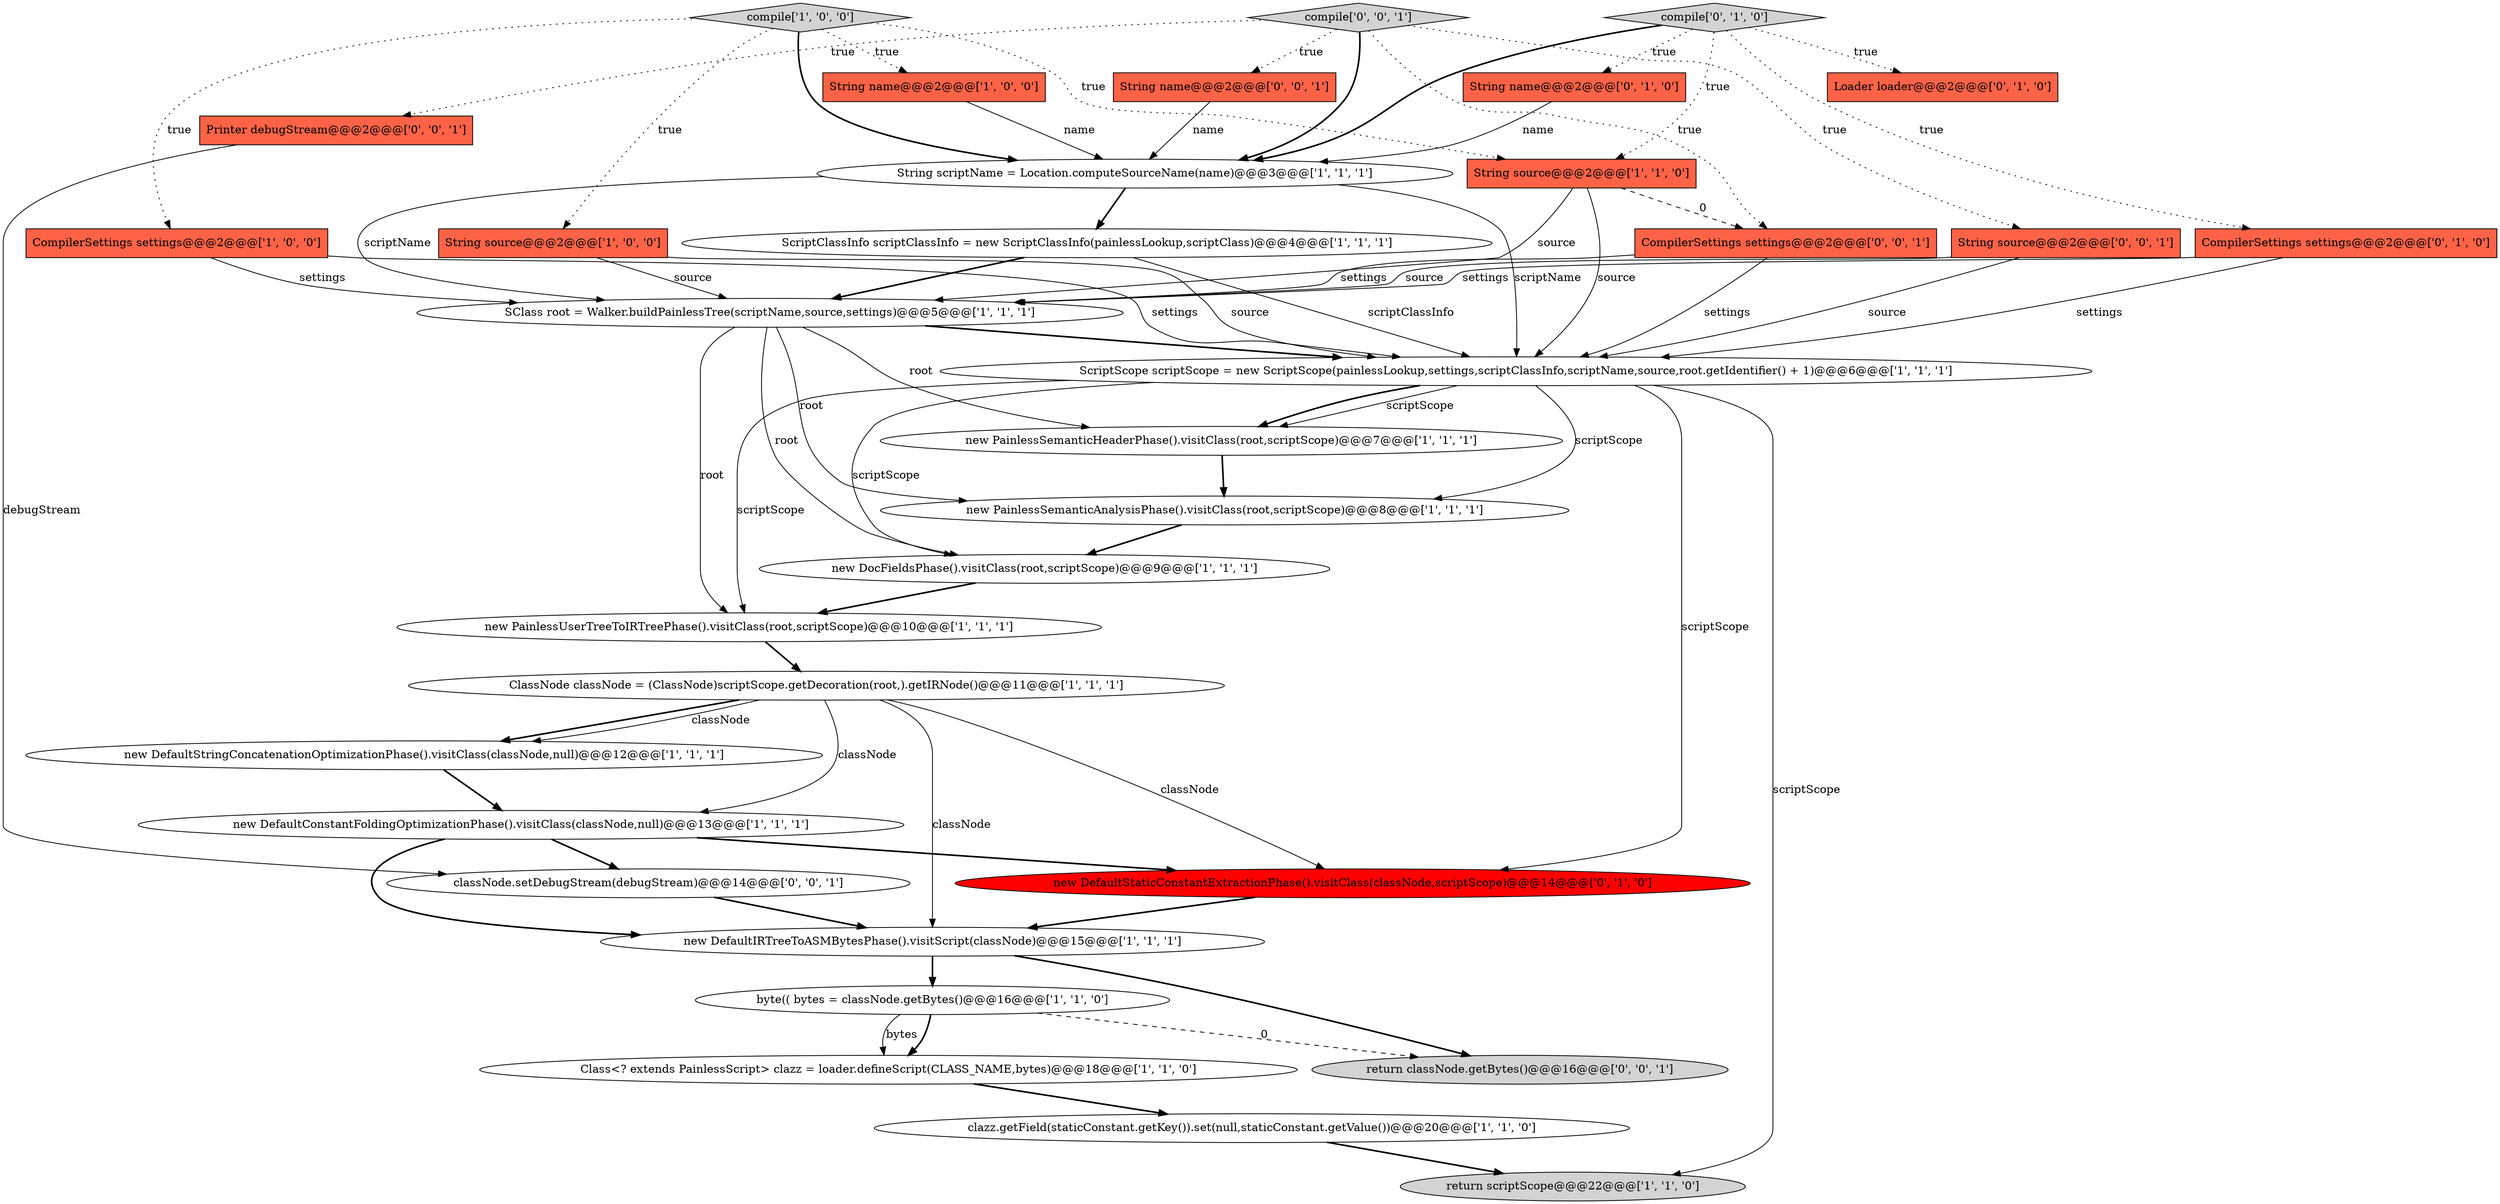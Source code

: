 digraph {
15 [style = filled, label = "new PainlessSemanticAnalysisPhase().visitClass(root,scriptScope)@@@8@@@['1', '1', '1']", fillcolor = white, shape = ellipse image = "AAA0AAABBB1BBB"];
17 [style = filled, label = "String source@@@2@@@['1', '0', '0']", fillcolor = tomato, shape = box image = "AAA0AAABBB1BBB"];
6 [style = filled, label = "String name@@@2@@@['1', '0', '0']", fillcolor = tomato, shape = box image = "AAA0AAABBB1BBB"];
26 [style = filled, label = "Printer debugStream@@@2@@@['0', '0', '1']", fillcolor = tomato, shape = box image = "AAA0AAABBB3BBB"];
3 [style = filled, label = "new DefaultStringConcatenationOptimizationPhase().visitClass(classNode,null)@@@12@@@['1', '1', '1']", fillcolor = white, shape = ellipse image = "AAA0AAABBB1BBB"];
12 [style = filled, label = "clazz.getField(staticConstant.getKey()).set(null,staticConstant.getValue())@@@20@@@['1', '1', '0']", fillcolor = white, shape = ellipse image = "AAA0AAABBB1BBB"];
22 [style = filled, label = "compile['0', '1', '0']", fillcolor = lightgray, shape = diamond image = "AAA0AAABBB2BBB"];
14 [style = filled, label = "String scriptName = Location.computeSourceName(name)@@@3@@@['1', '1', '1']", fillcolor = white, shape = ellipse image = "AAA0AAABBB1BBB"];
0 [style = filled, label = "return scriptScope@@@22@@@['1', '1', '0']", fillcolor = lightgray, shape = ellipse image = "AAA0AAABBB1BBB"];
7 [style = filled, label = "ScriptClassInfo scriptClassInfo = new ScriptClassInfo(painlessLookup,scriptClass)@@@4@@@['1', '1', '1']", fillcolor = white, shape = ellipse image = "AAA0AAABBB1BBB"];
2 [style = filled, label = "new PainlessUserTreeToIRTreePhase().visitClass(root,scriptScope)@@@10@@@['1', '1', '1']", fillcolor = white, shape = ellipse image = "AAA0AAABBB1BBB"];
18 [style = filled, label = "new DefaultIRTreeToASMBytesPhase().visitScript(classNode)@@@15@@@['1', '1', '1']", fillcolor = white, shape = ellipse image = "AAA0AAABBB1BBB"];
19 [style = filled, label = "String source@@@2@@@['1', '1', '0']", fillcolor = tomato, shape = box image = "AAA0AAABBB1BBB"];
23 [style = filled, label = "Loader loader@@@2@@@['0', '1', '0']", fillcolor = tomato, shape = box image = "AAA0AAABBB2BBB"];
4 [style = filled, label = "ScriptScope scriptScope = new ScriptScope(painlessLookup,settings,scriptClassInfo,scriptName,source,root.getIdentifier() + 1)@@@6@@@['1', '1', '1']", fillcolor = white, shape = ellipse image = "AAA0AAABBB1BBB"];
32 [style = filled, label = "CompilerSettings settings@@@2@@@['0', '0', '1']", fillcolor = tomato, shape = box image = "AAA0AAABBB3BBB"];
25 [style = filled, label = "CompilerSettings settings@@@2@@@['0', '1', '0']", fillcolor = tomato, shape = box image = "AAA0AAABBB2BBB"];
11 [style = filled, label = "new DocFieldsPhase().visitClass(root,scriptScope)@@@9@@@['1', '1', '1']", fillcolor = white, shape = ellipse image = "AAA0AAABBB1BBB"];
9 [style = filled, label = "compile['1', '0', '0']", fillcolor = lightgray, shape = diamond image = "AAA0AAABBB1BBB"];
29 [style = filled, label = "String name@@@2@@@['0', '0', '1']", fillcolor = tomato, shape = box image = "AAA0AAABBB3BBB"];
31 [style = filled, label = "classNode.setDebugStream(debugStream)@@@14@@@['0', '0', '1']", fillcolor = white, shape = ellipse image = "AAA0AAABBB3BBB"];
27 [style = filled, label = "return classNode.getBytes()@@@16@@@['0', '0', '1']", fillcolor = lightgray, shape = ellipse image = "AAA0AAABBB3BBB"];
20 [style = filled, label = "SClass root = Walker.buildPainlessTree(scriptName,source,settings)@@@5@@@['1', '1', '1']", fillcolor = white, shape = ellipse image = "AAA0AAABBB1BBB"];
10 [style = filled, label = "CompilerSettings settings@@@2@@@['1', '0', '0']", fillcolor = tomato, shape = box image = "AAA0AAABBB1BBB"];
24 [style = filled, label = "new DefaultStaticConstantExtractionPhase().visitClass(classNode,scriptScope)@@@14@@@['0', '1', '0']", fillcolor = red, shape = ellipse image = "AAA1AAABBB2BBB"];
21 [style = filled, label = "String name@@@2@@@['0', '1', '0']", fillcolor = tomato, shape = box image = "AAA0AAABBB2BBB"];
8 [style = filled, label = "ClassNode classNode = (ClassNode)scriptScope.getDecoration(root,).getIRNode()@@@11@@@['1', '1', '1']", fillcolor = white, shape = ellipse image = "AAA0AAABBB1BBB"];
28 [style = filled, label = "compile['0', '0', '1']", fillcolor = lightgray, shape = diamond image = "AAA0AAABBB3BBB"];
16 [style = filled, label = "new DefaultConstantFoldingOptimizationPhase().visitClass(classNode,null)@@@13@@@['1', '1', '1']", fillcolor = white, shape = ellipse image = "AAA0AAABBB1BBB"];
1 [style = filled, label = "Class<? extends PainlessScript> clazz = loader.defineScript(CLASS_NAME,bytes)@@@18@@@['1', '1', '0']", fillcolor = white, shape = ellipse image = "AAA0AAABBB1BBB"];
5 [style = filled, label = "new PainlessSemanticHeaderPhase().visitClass(root,scriptScope)@@@7@@@['1', '1', '1']", fillcolor = white, shape = ellipse image = "AAA0AAABBB1BBB"];
13 [style = filled, label = "byte(( bytes = classNode.getBytes()@@@16@@@['1', '1', '0']", fillcolor = white, shape = ellipse image = "AAA0AAABBB1BBB"];
30 [style = filled, label = "String source@@@2@@@['0', '0', '1']", fillcolor = tomato, shape = box image = "AAA0AAABBB3BBB"];
10->4 [style = solid, label="settings"];
4->15 [style = solid, label="scriptScope"];
22->21 [style = dotted, label="true"];
4->0 [style = solid, label="scriptScope"];
4->5 [style = solid, label="scriptScope"];
14->20 [style = solid, label="scriptName"];
20->2 [style = solid, label="root"];
16->18 [style = bold, label=""];
20->15 [style = solid, label="root"];
22->19 [style = dotted, label="true"];
22->23 [style = dotted, label="true"];
4->11 [style = solid, label="scriptScope"];
16->24 [style = bold, label=""];
9->17 [style = dotted, label="true"];
4->2 [style = solid, label="scriptScope"];
21->14 [style = solid, label="name"];
8->3 [style = bold, label=""];
22->25 [style = dotted, label="true"];
17->4 [style = solid, label="source"];
5->15 [style = bold, label=""];
31->18 [style = bold, label=""];
25->20 [style = solid, label="settings"];
20->11 [style = solid, label="root"];
4->24 [style = solid, label="scriptScope"];
19->4 [style = solid, label="source"];
32->4 [style = solid, label="settings"];
6->14 [style = solid, label="name"];
7->20 [style = bold, label=""];
3->16 [style = bold, label=""];
9->6 [style = dotted, label="true"];
12->0 [style = bold, label=""];
24->18 [style = bold, label=""];
11->2 [style = bold, label=""];
13->1 [style = bold, label=""];
8->18 [style = solid, label="classNode"];
28->14 [style = bold, label=""];
20->4 [style = bold, label=""];
8->16 [style = solid, label="classNode"];
14->7 [style = bold, label=""];
28->29 [style = dotted, label="true"];
28->30 [style = dotted, label="true"];
9->19 [style = dotted, label="true"];
28->32 [style = dotted, label="true"];
17->20 [style = solid, label="source"];
29->14 [style = solid, label="name"];
15->11 [style = bold, label=""];
13->27 [style = dashed, label="0"];
25->4 [style = solid, label="settings"];
18->27 [style = bold, label=""];
8->24 [style = solid, label="classNode"];
14->4 [style = solid, label="scriptName"];
16->31 [style = bold, label=""];
28->26 [style = dotted, label="true"];
30->4 [style = solid, label="source"];
18->13 [style = bold, label=""];
1->12 [style = bold, label=""];
9->14 [style = bold, label=""];
26->31 [style = solid, label="debugStream"];
7->4 [style = solid, label="scriptClassInfo"];
19->20 [style = solid, label="source"];
30->20 [style = solid, label="source"];
10->20 [style = solid, label="settings"];
19->32 [style = dashed, label="0"];
13->1 [style = solid, label="bytes"];
22->14 [style = bold, label=""];
32->20 [style = solid, label="settings"];
9->10 [style = dotted, label="true"];
4->5 [style = bold, label=""];
8->3 [style = solid, label="classNode"];
20->5 [style = solid, label="root"];
2->8 [style = bold, label=""];
}
